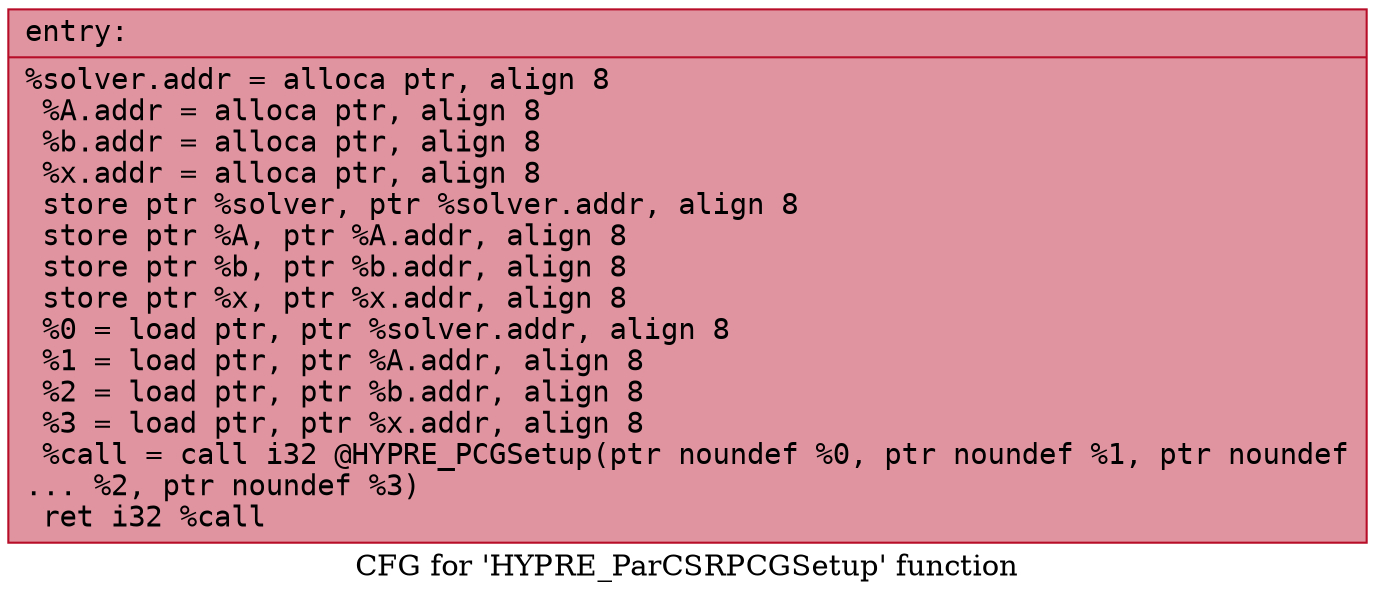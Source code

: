 digraph "CFG for 'HYPRE_ParCSRPCGSetup' function" {
	label="CFG for 'HYPRE_ParCSRPCGSetup' function";

	Node0x55f91b633030 [shape=record,color="#b70d28ff", style=filled, fillcolor="#b70d2870" fontname="Courier",label="{entry:\l|  %solver.addr = alloca ptr, align 8\l  %A.addr = alloca ptr, align 8\l  %b.addr = alloca ptr, align 8\l  %x.addr = alloca ptr, align 8\l  store ptr %solver, ptr %solver.addr, align 8\l  store ptr %A, ptr %A.addr, align 8\l  store ptr %b, ptr %b.addr, align 8\l  store ptr %x, ptr %x.addr, align 8\l  %0 = load ptr, ptr %solver.addr, align 8\l  %1 = load ptr, ptr %A.addr, align 8\l  %2 = load ptr, ptr %b.addr, align 8\l  %3 = load ptr, ptr %x.addr, align 8\l  %call = call i32 @HYPRE_PCGSetup(ptr noundef %0, ptr noundef %1, ptr noundef\l... %2, ptr noundef %3)\l  ret i32 %call\l}"];
}
